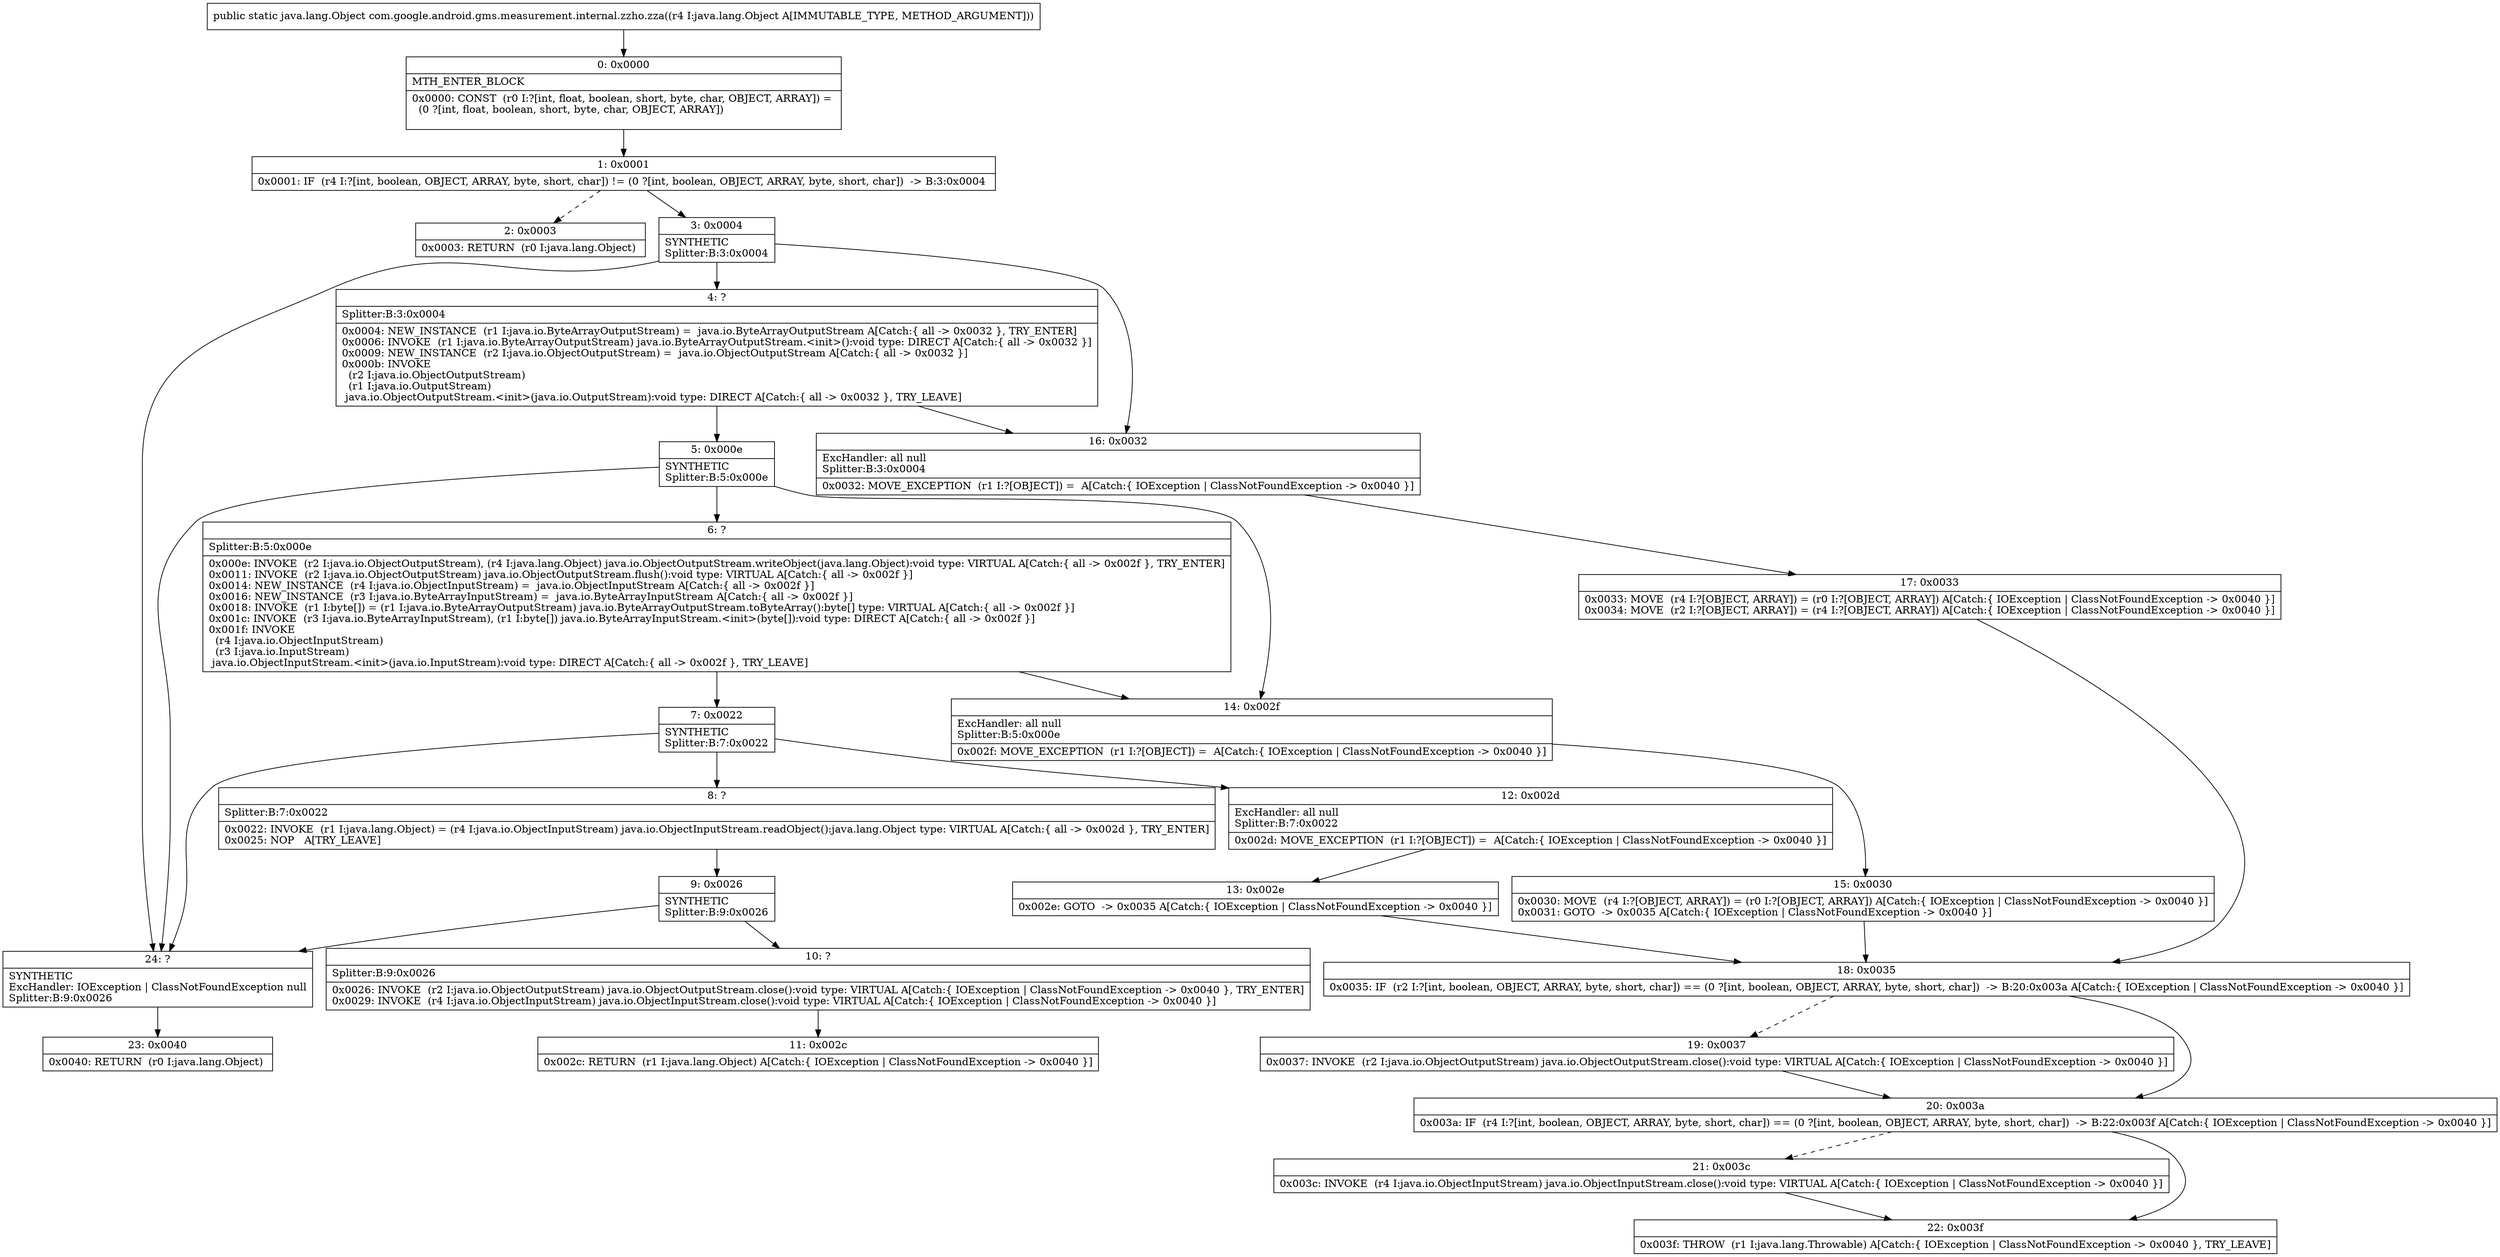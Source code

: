 digraph "CFG forcom.google.android.gms.measurement.internal.zzho.zza(Ljava\/lang\/Object;)Ljava\/lang\/Object;" {
Node_0 [shape=record,label="{0\:\ 0x0000|MTH_ENTER_BLOCK\l|0x0000: CONST  (r0 I:?[int, float, boolean, short, byte, char, OBJECT, ARRAY]) = \l  (0 ?[int, float, boolean, short, byte, char, OBJECT, ARRAY])\l \l}"];
Node_1 [shape=record,label="{1\:\ 0x0001|0x0001: IF  (r4 I:?[int, boolean, OBJECT, ARRAY, byte, short, char]) != (0 ?[int, boolean, OBJECT, ARRAY, byte, short, char])  \-\> B:3:0x0004 \l}"];
Node_2 [shape=record,label="{2\:\ 0x0003|0x0003: RETURN  (r0 I:java.lang.Object) \l}"];
Node_3 [shape=record,label="{3\:\ 0x0004|SYNTHETIC\lSplitter:B:3:0x0004\l}"];
Node_4 [shape=record,label="{4\:\ ?|Splitter:B:3:0x0004\l|0x0004: NEW_INSTANCE  (r1 I:java.io.ByteArrayOutputStream) =  java.io.ByteArrayOutputStream A[Catch:\{ all \-\> 0x0032 \}, TRY_ENTER]\l0x0006: INVOKE  (r1 I:java.io.ByteArrayOutputStream) java.io.ByteArrayOutputStream.\<init\>():void type: DIRECT A[Catch:\{ all \-\> 0x0032 \}]\l0x0009: NEW_INSTANCE  (r2 I:java.io.ObjectOutputStream) =  java.io.ObjectOutputStream A[Catch:\{ all \-\> 0x0032 \}]\l0x000b: INVOKE  \l  (r2 I:java.io.ObjectOutputStream)\l  (r1 I:java.io.OutputStream)\l java.io.ObjectOutputStream.\<init\>(java.io.OutputStream):void type: DIRECT A[Catch:\{ all \-\> 0x0032 \}, TRY_LEAVE]\l}"];
Node_5 [shape=record,label="{5\:\ 0x000e|SYNTHETIC\lSplitter:B:5:0x000e\l}"];
Node_6 [shape=record,label="{6\:\ ?|Splitter:B:5:0x000e\l|0x000e: INVOKE  (r2 I:java.io.ObjectOutputStream), (r4 I:java.lang.Object) java.io.ObjectOutputStream.writeObject(java.lang.Object):void type: VIRTUAL A[Catch:\{ all \-\> 0x002f \}, TRY_ENTER]\l0x0011: INVOKE  (r2 I:java.io.ObjectOutputStream) java.io.ObjectOutputStream.flush():void type: VIRTUAL A[Catch:\{ all \-\> 0x002f \}]\l0x0014: NEW_INSTANCE  (r4 I:java.io.ObjectInputStream) =  java.io.ObjectInputStream A[Catch:\{ all \-\> 0x002f \}]\l0x0016: NEW_INSTANCE  (r3 I:java.io.ByteArrayInputStream) =  java.io.ByteArrayInputStream A[Catch:\{ all \-\> 0x002f \}]\l0x0018: INVOKE  (r1 I:byte[]) = (r1 I:java.io.ByteArrayOutputStream) java.io.ByteArrayOutputStream.toByteArray():byte[] type: VIRTUAL A[Catch:\{ all \-\> 0x002f \}]\l0x001c: INVOKE  (r3 I:java.io.ByteArrayInputStream), (r1 I:byte[]) java.io.ByteArrayInputStream.\<init\>(byte[]):void type: DIRECT A[Catch:\{ all \-\> 0x002f \}]\l0x001f: INVOKE  \l  (r4 I:java.io.ObjectInputStream)\l  (r3 I:java.io.InputStream)\l java.io.ObjectInputStream.\<init\>(java.io.InputStream):void type: DIRECT A[Catch:\{ all \-\> 0x002f \}, TRY_LEAVE]\l}"];
Node_7 [shape=record,label="{7\:\ 0x0022|SYNTHETIC\lSplitter:B:7:0x0022\l}"];
Node_8 [shape=record,label="{8\:\ ?|Splitter:B:7:0x0022\l|0x0022: INVOKE  (r1 I:java.lang.Object) = (r4 I:java.io.ObjectInputStream) java.io.ObjectInputStream.readObject():java.lang.Object type: VIRTUAL A[Catch:\{ all \-\> 0x002d \}, TRY_ENTER]\l0x0025: NOP   A[TRY_LEAVE]\l}"];
Node_9 [shape=record,label="{9\:\ 0x0026|SYNTHETIC\lSplitter:B:9:0x0026\l}"];
Node_10 [shape=record,label="{10\:\ ?|Splitter:B:9:0x0026\l|0x0026: INVOKE  (r2 I:java.io.ObjectOutputStream) java.io.ObjectOutputStream.close():void type: VIRTUAL A[Catch:\{ IOException \| ClassNotFoundException \-\> 0x0040 \}, TRY_ENTER]\l0x0029: INVOKE  (r4 I:java.io.ObjectInputStream) java.io.ObjectInputStream.close():void type: VIRTUAL A[Catch:\{ IOException \| ClassNotFoundException \-\> 0x0040 \}]\l}"];
Node_11 [shape=record,label="{11\:\ 0x002c|0x002c: RETURN  (r1 I:java.lang.Object) A[Catch:\{ IOException \| ClassNotFoundException \-\> 0x0040 \}]\l}"];
Node_12 [shape=record,label="{12\:\ 0x002d|ExcHandler: all null\lSplitter:B:7:0x0022\l|0x002d: MOVE_EXCEPTION  (r1 I:?[OBJECT]) =  A[Catch:\{ IOException \| ClassNotFoundException \-\> 0x0040 \}]\l}"];
Node_13 [shape=record,label="{13\:\ 0x002e|0x002e: GOTO  \-\> 0x0035 A[Catch:\{ IOException \| ClassNotFoundException \-\> 0x0040 \}]\l}"];
Node_14 [shape=record,label="{14\:\ 0x002f|ExcHandler: all null\lSplitter:B:5:0x000e\l|0x002f: MOVE_EXCEPTION  (r1 I:?[OBJECT]) =  A[Catch:\{ IOException \| ClassNotFoundException \-\> 0x0040 \}]\l}"];
Node_15 [shape=record,label="{15\:\ 0x0030|0x0030: MOVE  (r4 I:?[OBJECT, ARRAY]) = (r0 I:?[OBJECT, ARRAY]) A[Catch:\{ IOException \| ClassNotFoundException \-\> 0x0040 \}]\l0x0031: GOTO  \-\> 0x0035 A[Catch:\{ IOException \| ClassNotFoundException \-\> 0x0040 \}]\l}"];
Node_16 [shape=record,label="{16\:\ 0x0032|ExcHandler: all null\lSplitter:B:3:0x0004\l|0x0032: MOVE_EXCEPTION  (r1 I:?[OBJECT]) =  A[Catch:\{ IOException \| ClassNotFoundException \-\> 0x0040 \}]\l}"];
Node_17 [shape=record,label="{17\:\ 0x0033|0x0033: MOVE  (r4 I:?[OBJECT, ARRAY]) = (r0 I:?[OBJECT, ARRAY]) A[Catch:\{ IOException \| ClassNotFoundException \-\> 0x0040 \}]\l0x0034: MOVE  (r2 I:?[OBJECT, ARRAY]) = (r4 I:?[OBJECT, ARRAY]) A[Catch:\{ IOException \| ClassNotFoundException \-\> 0x0040 \}]\l}"];
Node_18 [shape=record,label="{18\:\ 0x0035|0x0035: IF  (r2 I:?[int, boolean, OBJECT, ARRAY, byte, short, char]) == (0 ?[int, boolean, OBJECT, ARRAY, byte, short, char])  \-\> B:20:0x003a A[Catch:\{ IOException \| ClassNotFoundException \-\> 0x0040 \}]\l}"];
Node_19 [shape=record,label="{19\:\ 0x0037|0x0037: INVOKE  (r2 I:java.io.ObjectOutputStream) java.io.ObjectOutputStream.close():void type: VIRTUAL A[Catch:\{ IOException \| ClassNotFoundException \-\> 0x0040 \}]\l}"];
Node_20 [shape=record,label="{20\:\ 0x003a|0x003a: IF  (r4 I:?[int, boolean, OBJECT, ARRAY, byte, short, char]) == (0 ?[int, boolean, OBJECT, ARRAY, byte, short, char])  \-\> B:22:0x003f A[Catch:\{ IOException \| ClassNotFoundException \-\> 0x0040 \}]\l}"];
Node_21 [shape=record,label="{21\:\ 0x003c|0x003c: INVOKE  (r4 I:java.io.ObjectInputStream) java.io.ObjectInputStream.close():void type: VIRTUAL A[Catch:\{ IOException \| ClassNotFoundException \-\> 0x0040 \}]\l}"];
Node_22 [shape=record,label="{22\:\ 0x003f|0x003f: THROW  (r1 I:java.lang.Throwable) A[Catch:\{ IOException \| ClassNotFoundException \-\> 0x0040 \}, TRY_LEAVE]\l}"];
Node_23 [shape=record,label="{23\:\ 0x0040|0x0040: RETURN  (r0 I:java.lang.Object) \l}"];
Node_24 [shape=record,label="{24\:\ ?|SYNTHETIC\lExcHandler: IOException \| ClassNotFoundException null\lSplitter:B:9:0x0026\l}"];
MethodNode[shape=record,label="{public static java.lang.Object com.google.android.gms.measurement.internal.zzho.zza((r4 I:java.lang.Object A[IMMUTABLE_TYPE, METHOD_ARGUMENT])) }"];
MethodNode -> Node_0;
Node_0 -> Node_1;
Node_1 -> Node_2[style=dashed];
Node_1 -> Node_3;
Node_3 -> Node_4;
Node_3 -> Node_16;
Node_3 -> Node_24;
Node_4 -> Node_5;
Node_4 -> Node_16;
Node_5 -> Node_6;
Node_5 -> Node_14;
Node_5 -> Node_24;
Node_6 -> Node_7;
Node_6 -> Node_14;
Node_7 -> Node_8;
Node_7 -> Node_12;
Node_7 -> Node_24;
Node_8 -> Node_9;
Node_9 -> Node_10;
Node_9 -> Node_24;
Node_10 -> Node_11;
Node_12 -> Node_13;
Node_13 -> Node_18;
Node_14 -> Node_15;
Node_15 -> Node_18;
Node_16 -> Node_17;
Node_17 -> Node_18;
Node_18 -> Node_19[style=dashed];
Node_18 -> Node_20;
Node_19 -> Node_20;
Node_20 -> Node_21[style=dashed];
Node_20 -> Node_22;
Node_21 -> Node_22;
Node_24 -> Node_23;
}


